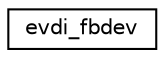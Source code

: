 digraph "圖形化之類別階層"
{
 // LATEX_PDF_SIZE
  edge [fontname="Helvetica",fontsize="10",labelfontname="Helvetica",labelfontsize="10"];
  node [fontname="Helvetica",fontsize="10",shape=record];
  rankdir="LR";
  Node0 [label="evdi_fbdev",height=0.2,width=0.4,color="black", fillcolor="white", style="filled",URL="$structevdi__fbdev.html",tooltip=" "];
}
